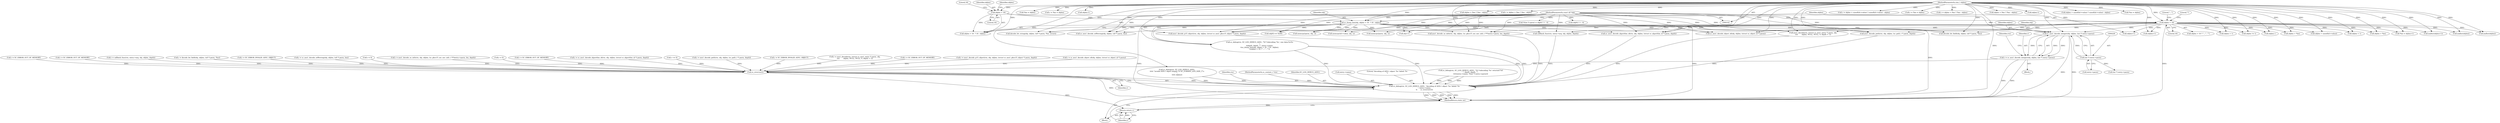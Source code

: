 digraph "0_OpenSC_a3fc7693f3a035a8a7921cffb98432944bb42740@pointer" {
"1000224" [label="(Call,sc_asn1_decode_integer(obj, objlen, (int *) entry->parm))"];
"1000141" [label="(Call,sc_dump_hex(obj, objlen > 16  ? 16 : objlen))"];
"1000105" [label="(MethodParameterIn,const u8 *obj)"];
"1000144" [label="(Call,objlen > 16)"];
"1000106" [label="(MethodParameterIn,size_t objlen)"];
"1000150" [label="(Call,objlen > 16)"];
"1000227" [label="(Call,(int *) entry->parm)"];
"1000222" [label="(Call,r = sc_asn1_decode_integer(obj, objlen, (int *) entry->parm))"];
"1000759" [label="(Call,sc_strerror(r))"];
"1000752" [label="(Call,sc_debug(ctx, SC_LOG_DEBUG_ASN1, \"decoding of ASN.1 object '%s' failed: %s\n\", entry->name,\n\t\t      sc_strerror(r)))"];
"1000761" [label="(Return,return r;)"];
"1000224" [label="(Call,sc_asn1_decode_integer(obj, objlen, (int *) entry->parm))"];
"1000227" [label="(Call,(int *) entry->parm)"];
"1000388" [label="(Call,objlen--)"];
"1000226" [label="(Identifier,objlen)"];
"1000491" [label="(Call,*len = objlen)"];
"1000420" [label="(Call,c = *len = objlen)"];
"1000416" [label="(Call,r = SC_ERROR_OUT_OF_MEMORY)"];
"1000203" [label="(Call,*((int *) parm) = obj[0] ? 1 : 0)"];
"1000760" [label="(Identifier,r)"];
"1000503" [label="(Call,objlen > *len)"];
"1000754" [label="(Identifier,SC_LOG_DEBUG_ASN1)"];
"1000272" [label="(Call,objlen < 1)"];
"1000510" [label="(Call,memcpy(parm, obj, c))"];
"1000689" [label="(Call,r = sc_asn1_decode_algorithm_id(ctx, obj, objlen, (struct sc_algorithm_id *) parm, depth))"];
"1000233" [label="(Identifier,ctx)"];
"1000332" [label="(Call,r >= 0)"];
"1000297" [label="(Call,objlen-1)"];
"1000691" [label="(Call,sc_asn1_decode_algorithm_id(ctx, obj, objlen, (struct sc_algorithm_id *) parm, depth))"];
"1000434" [label="(Call,objlen > *len)"];
"1000225" [label="(Identifier,obj)"];
"1000612" [label="(Call,r = asn1_decode_path(ctx, obj, objlen, (sc_path_t *) parm, depth))"];
"1000322" [label="(Call,decode_bit_string(obj, objlen, (u8 *) parm, *len, invert))"];
"1000222" [label="(Call,r = sc_asn1_decode_integer(obj, objlen, (int *) entry->parm))"];
"1000131" [label="(Call,sc_debug(ctx, SC_LOG_DEBUG_ASN1, \"%*.*sdecoding '%s', raw data:%s%s\n\",\n\t\tdepth, depth, \"\", entry->name,\n\t\tsc_dump_hex(obj, objlen > 16  ? 16 : objlen),\n\t\tobjlen > 16 ? \"...\" : \"\"))"];
"1000199" [label="(Call,r = SC_ERROR_INVALID_ASN1_OBJECT)"];
"1000751" [label="(Block,)"];
"1000165" [label="(Call,r = asn1_decode(ctx, (struct sc_asn1_entry *) parm, obj,\n\t\t\t\t       objlen, NULL, NULL, 0, depth + 1))"];
"1000560" [label="(Call,malloc(objlen+1))"];
"1000570" [label="(Call,r = SC_ERROR_OUT_OF_MEMORY)"];
"1000752" [label="(Call,sc_debug(ctx, SC_LOG_DEBUG_ASN1, \"decoding of ASN.1 object '%s' failed: %s\n\", entry->name,\n\t\t      sc_strerror(r)))"];
"1000526" [label="(Call,sc_asn1_decode_object_id(obj, objlen, (struct sc_object_id *) parm))"];
"1000194" [label="(Call,sc_debug(ctx, SC_LOG_DEBUG_ASN1,\n\t\t\t\t\t \"invalid ASN.1 object length: %\"SC_FORMAT_LEN_SIZE_T\"u\n\",\n\t\t\t\t\t objlen))"];
"1000756" [label="(Call,entry->name)"];
"1000770" [label="(MethodReturn,static int)"];
"1000671" [label="(Call,r = asn1_decode_p15_object(ctx, obj, objlen, (struct sc_asn1_pkcs15_object *) parm, depth))"];
"1000524" [label="(Call,r = sc_asn1_decode_object_id(obj, objlen, (struct sc_object_id *) parm))"];
"1000152" [label="(Literal,16)"];
"1000433" [label="(Call,objlen > *len ? *len : objlen)"];
"1000105" [label="(MethodParameterIn,const u8 *obj)"];
"1000755" [label="(Literal,\"decoding of ASN.1 object '%s' failed: %s\n\")"];
"1000485" [label="(Call,r = SC_ERROR_OUT_OF_MEMORY)"];
"1000144" [label="(Call,objlen > 16)"];
"1000500" [label="(Call,c = objlen > *len ? *len : objlen)"];
"1000229" [label="(Call,entry->parm)"];
"1000577" [label="(Call,objlen+1)"];
"1000382" [label="(Call,obj[0] == 0x00)"];
"1000306" [label="(Call,r = SC_ERROR_OUT_OF_MEMORY)"];
"1000148" [label="(Identifier,objlen)"];
"1000153" [label="(Literal,\"...\")"];
"1000232" [label="(Call,sc_debug(ctx, SC_LOG_DEBUG_ASN1, \"%*.*sdecoding '%s' returned %d\n\", depth, depth, \"\",\n\t\t\t\t\tentry->name, *((int *) entry->parm)))"];
"1000154" [label="(Literal,\"\")"];
"1000561" [label="(Call,objlen+1)"];
"1000586" [label="(Call,sc_asn1_decode_utf8string(obj, objlen, (u8 *) parm, len))"];
"1000151" [label="(Identifier,objlen)"];
"1000379" [label="(Call,objlen > 1)"];
"1000143" [label="(Call,objlen > 16  ? 16 : objlen)"];
"1000190" [label="(Call,objlen != 1)"];
"1000761" [label="(Return,return r;)"];
"1000709" [label="(Call,asn1_decode_se_info(ctx, obj, objlen, (sc_pkcs15_sec_env_info_t ***)entry->parm, len, depth))"];
"1000141" [label="(Call,sc_dump_hex(obj, objlen > 16  ? 16 : objlen))"];
"1000641" [label="(Call,objlen > sizeof(id->value))"];
"1000730" [label="(Call,callback_func(ctx, entry->arg, obj, objlen, depth))"];
"1000728" [label="(Call,r = callback_func(ctx, entry->arg, obj, objlen, depth))"];
"1000638" [label="(Call,c = objlen > sizeof(id->value) ? sizeof(id->value) : objlen)"];
"1000142" [label="(Identifier,obj)"];
"1000441" [label="(Call,memcpy(parm, obj, c))"];
"1000489" [label="(Call,c = *len = objlen)"];
"1000762" [label="(Identifier,r)"];
"1000431" [label="(Call,c = objlen > *len ? *len : objlen)"];
"1000614" [label="(Call,asn1_decode_path(ctx, obj, objlen, (sc_path_t *) parm, depth))"];
"1000146" [label="(Literal,16)"];
"1000351" [label="(Call,decode_bit_field(obj, objlen, (u8 *) parm, *len))"];
"1000502" [label="(Call,objlen > *len ? *len : objlen)"];
"1000349" [label="(Call,r = decode_bit_field(obj, objlen, (u8 *) parm, *len))"];
"1000149" [label="(Call,objlen > 16 ? \"...\" : \"\")"];
"1000223" [label="(Identifier,r)"];
"1000574" [label="(Call,*len = objlen+1)"];
"1000147" [label="(Literal,16)"];
"1000276" [label="(Call,r = SC_ERROR_INVALID_ASN1_OBJECT)"];
"1000759" [label="(Call,sc_strerror(r))"];
"1000753" [label="(Identifier,ctx)"];
"1000477" [label="(Call,malloc(objlen))"];
"1000150" [label="(Call,objlen > 16)"];
"1000584" [label="(Call,r = sc_asn1_decode_utf8string(obj, objlen, (u8 *) parm, len))"];
"1000313" [label="(Call,objlen-1)"];
"1000390" [label="(Call,obj++)"];
"1000125" [label="(Call,r = 0)"];
"1000640" [label="(Call,objlen > sizeof(id->value) ? sizeof(id->value) : objlen)"];
"1000145" [label="(Identifier,objlen)"];
"1000408" [label="(Call,malloc(objlen))"];
"1000707" [label="(Call,r = asn1_decode_se_info(ctx, obj, objlen, (sc_pkcs15_sec_env_info_t ***)entry->parm, len, depth))"];
"1000103" [label="(MethodParameterIn,sc_context_t *ctx)"];
"1000106" [label="(MethodParameterIn,size_t objlen)"];
"1000221" [label="(Block,)"];
"1000243" [label="(Call,(int *) entry->parm)"];
"1000340" [label="(Call,r = 0)"];
"1000422" [label="(Call,*len = objlen)"];
"1000673" [label="(Call,asn1_decode_p15_object(ctx, obj, objlen, (struct sc_asn1_pkcs15_object *) parm, depth))"];
"1000208" [label="(Call,obj[0] ? 1 : 0)"];
"1000167" [label="(Call,asn1_decode(ctx, (struct sc_asn1_entry *) parm, obj,\n\t\t\t\t       objlen, NULL, NULL, 0, depth + 1))"];
"1000652" [label="(Call,memcpy(id->value, obj, c))"];
"1000224" -> "1000222"  [label="AST: "];
"1000224" -> "1000227"  [label="CFG: "];
"1000225" -> "1000224"  [label="AST: "];
"1000226" -> "1000224"  [label="AST: "];
"1000227" -> "1000224"  [label="AST: "];
"1000222" -> "1000224"  [label="CFG: "];
"1000224" -> "1000770"  [label="DDG: "];
"1000224" -> "1000770"  [label="DDG: "];
"1000224" -> "1000222"  [label="DDG: "];
"1000224" -> "1000222"  [label="DDG: "];
"1000224" -> "1000222"  [label="DDG: "];
"1000141" -> "1000224"  [label="DDG: "];
"1000105" -> "1000224"  [label="DDG: "];
"1000150" -> "1000224"  [label="DDG: "];
"1000106" -> "1000224"  [label="DDG: "];
"1000227" -> "1000224"  [label="DDG: "];
"1000141" -> "1000131"  [label="AST: "];
"1000141" -> "1000143"  [label="CFG: "];
"1000142" -> "1000141"  [label="AST: "];
"1000143" -> "1000141"  [label="AST: "];
"1000151" -> "1000141"  [label="CFG: "];
"1000141" -> "1000770"  [label="DDG: "];
"1000141" -> "1000770"  [label="DDG: "];
"1000141" -> "1000131"  [label="DDG: "];
"1000141" -> "1000131"  [label="DDG: "];
"1000105" -> "1000141"  [label="DDG: "];
"1000144" -> "1000141"  [label="DDG: "];
"1000106" -> "1000141"  [label="DDG: "];
"1000141" -> "1000167"  [label="DDG: "];
"1000141" -> "1000322"  [label="DDG: "];
"1000141" -> "1000351"  [label="DDG: "];
"1000141" -> "1000382"  [label="DDG: "];
"1000141" -> "1000390"  [label="DDG: "];
"1000141" -> "1000441"  [label="DDG: "];
"1000141" -> "1000510"  [label="DDG: "];
"1000141" -> "1000526"  [label="DDG: "];
"1000141" -> "1000586"  [label="DDG: "];
"1000141" -> "1000614"  [label="DDG: "];
"1000141" -> "1000652"  [label="DDG: "];
"1000141" -> "1000673"  [label="DDG: "];
"1000141" -> "1000691"  [label="DDG: "];
"1000141" -> "1000709"  [label="DDG: "];
"1000141" -> "1000730"  [label="DDG: "];
"1000105" -> "1000102"  [label="AST: "];
"1000105" -> "1000770"  [label="DDG: "];
"1000105" -> "1000167"  [label="DDG: "];
"1000105" -> "1000203"  [label="DDG: "];
"1000105" -> "1000208"  [label="DDG: "];
"1000105" -> "1000322"  [label="DDG: "];
"1000105" -> "1000351"  [label="DDG: "];
"1000105" -> "1000382"  [label="DDG: "];
"1000105" -> "1000390"  [label="DDG: "];
"1000105" -> "1000441"  [label="DDG: "];
"1000105" -> "1000510"  [label="DDG: "];
"1000105" -> "1000526"  [label="DDG: "];
"1000105" -> "1000586"  [label="DDG: "];
"1000105" -> "1000614"  [label="DDG: "];
"1000105" -> "1000652"  [label="DDG: "];
"1000105" -> "1000673"  [label="DDG: "];
"1000105" -> "1000691"  [label="DDG: "];
"1000105" -> "1000709"  [label="DDG: "];
"1000105" -> "1000730"  [label="DDG: "];
"1000144" -> "1000143"  [label="AST: "];
"1000144" -> "1000146"  [label="CFG: "];
"1000145" -> "1000144"  [label="AST: "];
"1000146" -> "1000144"  [label="AST: "];
"1000147" -> "1000144"  [label="CFG: "];
"1000148" -> "1000144"  [label="CFG: "];
"1000106" -> "1000144"  [label="DDG: "];
"1000144" -> "1000143"  [label="DDG: "];
"1000144" -> "1000150"  [label="DDG: "];
"1000106" -> "1000102"  [label="AST: "];
"1000106" -> "1000770"  [label="DDG: "];
"1000106" -> "1000143"  [label="DDG: "];
"1000106" -> "1000150"  [label="DDG: "];
"1000106" -> "1000167"  [label="DDG: "];
"1000106" -> "1000190"  [label="DDG: "];
"1000106" -> "1000194"  [label="DDG: "];
"1000106" -> "1000272"  [label="DDG: "];
"1000106" -> "1000297"  [label="DDG: "];
"1000106" -> "1000313"  [label="DDG: "];
"1000106" -> "1000322"  [label="DDG: "];
"1000106" -> "1000351"  [label="DDG: "];
"1000106" -> "1000379"  [label="DDG: "];
"1000106" -> "1000388"  [label="DDG: "];
"1000106" -> "1000408"  [label="DDG: "];
"1000106" -> "1000420"  [label="DDG: "];
"1000106" -> "1000422"  [label="DDG: "];
"1000106" -> "1000431"  [label="DDG: "];
"1000106" -> "1000434"  [label="DDG: "];
"1000106" -> "1000433"  [label="DDG: "];
"1000106" -> "1000477"  [label="DDG: "];
"1000106" -> "1000489"  [label="DDG: "];
"1000106" -> "1000491"  [label="DDG: "];
"1000106" -> "1000500"  [label="DDG: "];
"1000106" -> "1000503"  [label="DDG: "];
"1000106" -> "1000502"  [label="DDG: "];
"1000106" -> "1000526"  [label="DDG: "];
"1000106" -> "1000560"  [label="DDG: "];
"1000106" -> "1000561"  [label="DDG: "];
"1000106" -> "1000574"  [label="DDG: "];
"1000106" -> "1000577"  [label="DDG: "];
"1000106" -> "1000586"  [label="DDG: "];
"1000106" -> "1000614"  [label="DDG: "];
"1000106" -> "1000638"  [label="DDG: "];
"1000106" -> "1000641"  [label="DDG: "];
"1000106" -> "1000640"  [label="DDG: "];
"1000106" -> "1000673"  [label="DDG: "];
"1000106" -> "1000691"  [label="DDG: "];
"1000106" -> "1000709"  [label="DDG: "];
"1000106" -> "1000730"  [label="DDG: "];
"1000150" -> "1000149"  [label="AST: "];
"1000150" -> "1000152"  [label="CFG: "];
"1000151" -> "1000150"  [label="AST: "];
"1000152" -> "1000150"  [label="AST: "];
"1000153" -> "1000150"  [label="CFG: "];
"1000154" -> "1000150"  [label="CFG: "];
"1000150" -> "1000770"  [label="DDG: "];
"1000150" -> "1000167"  [label="DDG: "];
"1000150" -> "1000190"  [label="DDG: "];
"1000150" -> "1000272"  [label="DDG: "];
"1000150" -> "1000351"  [label="DDG: "];
"1000150" -> "1000379"  [label="DDG: "];
"1000150" -> "1000388"  [label="DDG: "];
"1000150" -> "1000408"  [label="DDG: "];
"1000150" -> "1000434"  [label="DDG: "];
"1000150" -> "1000477"  [label="DDG: "];
"1000150" -> "1000503"  [label="DDG: "];
"1000150" -> "1000526"  [label="DDG: "];
"1000150" -> "1000560"  [label="DDG: "];
"1000150" -> "1000561"  [label="DDG: "];
"1000150" -> "1000574"  [label="DDG: "];
"1000150" -> "1000577"  [label="DDG: "];
"1000150" -> "1000586"  [label="DDG: "];
"1000150" -> "1000614"  [label="DDG: "];
"1000150" -> "1000641"  [label="DDG: "];
"1000150" -> "1000673"  [label="DDG: "];
"1000150" -> "1000691"  [label="DDG: "];
"1000150" -> "1000709"  [label="DDG: "];
"1000150" -> "1000730"  [label="DDG: "];
"1000227" -> "1000229"  [label="CFG: "];
"1000228" -> "1000227"  [label="AST: "];
"1000229" -> "1000227"  [label="AST: "];
"1000227" -> "1000243"  [label="DDG: "];
"1000222" -> "1000221"  [label="AST: "];
"1000223" -> "1000222"  [label="AST: "];
"1000233" -> "1000222"  [label="CFG: "];
"1000222" -> "1000770"  [label="DDG: "];
"1000222" -> "1000770"  [label="DDG: "];
"1000222" -> "1000759"  [label="DDG: "];
"1000759" -> "1000752"  [label="AST: "];
"1000759" -> "1000760"  [label="CFG: "];
"1000760" -> "1000759"  [label="AST: "];
"1000752" -> "1000759"  [label="CFG: "];
"1000759" -> "1000770"  [label="DDG: "];
"1000759" -> "1000752"  [label="DDG: "];
"1000332" -> "1000759"  [label="DDG: "];
"1000728" -> "1000759"  [label="DDG: "];
"1000707" -> "1000759"  [label="DDG: "];
"1000306" -> "1000759"  [label="DDG: "];
"1000165" -> "1000759"  [label="DDG: "];
"1000671" -> "1000759"  [label="DDG: "];
"1000349" -> "1000759"  [label="DDG: "];
"1000416" -> "1000759"  [label="DDG: "];
"1000276" -> "1000759"  [label="DDG: "];
"1000340" -> "1000759"  [label="DDG: "];
"1000584" -> "1000759"  [label="DDG: "];
"1000524" -> "1000759"  [label="DDG: "];
"1000485" -> "1000759"  [label="DDG: "];
"1000125" -> "1000759"  [label="DDG: "];
"1000570" -> "1000759"  [label="DDG: "];
"1000199" -> "1000759"  [label="DDG: "];
"1000689" -> "1000759"  [label="DDG: "];
"1000612" -> "1000759"  [label="DDG: "];
"1000759" -> "1000761"  [label="DDG: "];
"1000752" -> "1000751"  [label="AST: "];
"1000753" -> "1000752"  [label="AST: "];
"1000754" -> "1000752"  [label="AST: "];
"1000755" -> "1000752"  [label="AST: "];
"1000756" -> "1000752"  [label="AST: "];
"1000762" -> "1000752"  [label="CFG: "];
"1000752" -> "1000770"  [label="DDG: "];
"1000752" -> "1000770"  [label="DDG: "];
"1000752" -> "1000770"  [label="DDG: "];
"1000752" -> "1000770"  [label="DDG: "];
"1000752" -> "1000770"  [label="DDG: "];
"1000167" -> "1000752"  [label="DDG: "];
"1000232" -> "1000752"  [label="DDG: "];
"1000232" -> "1000752"  [label="DDG: "];
"1000232" -> "1000752"  [label="DDG: "];
"1000131" -> "1000752"  [label="DDG: "];
"1000131" -> "1000752"  [label="DDG: "];
"1000131" -> "1000752"  [label="DDG: "];
"1000194" -> "1000752"  [label="DDG: "];
"1000194" -> "1000752"  [label="DDG: "];
"1000673" -> "1000752"  [label="DDG: "];
"1000730" -> "1000752"  [label="DDG: "];
"1000691" -> "1000752"  [label="DDG: "];
"1000709" -> "1000752"  [label="DDG: "];
"1000614" -> "1000752"  [label="DDG: "];
"1000103" -> "1000752"  [label="DDG: "];
"1000761" -> "1000751"  [label="AST: "];
"1000761" -> "1000762"  [label="CFG: "];
"1000762" -> "1000761"  [label="AST: "];
"1000770" -> "1000761"  [label="CFG: "];
"1000761" -> "1000770"  [label="DDG: "];
"1000762" -> "1000761"  [label="DDG: "];
}
